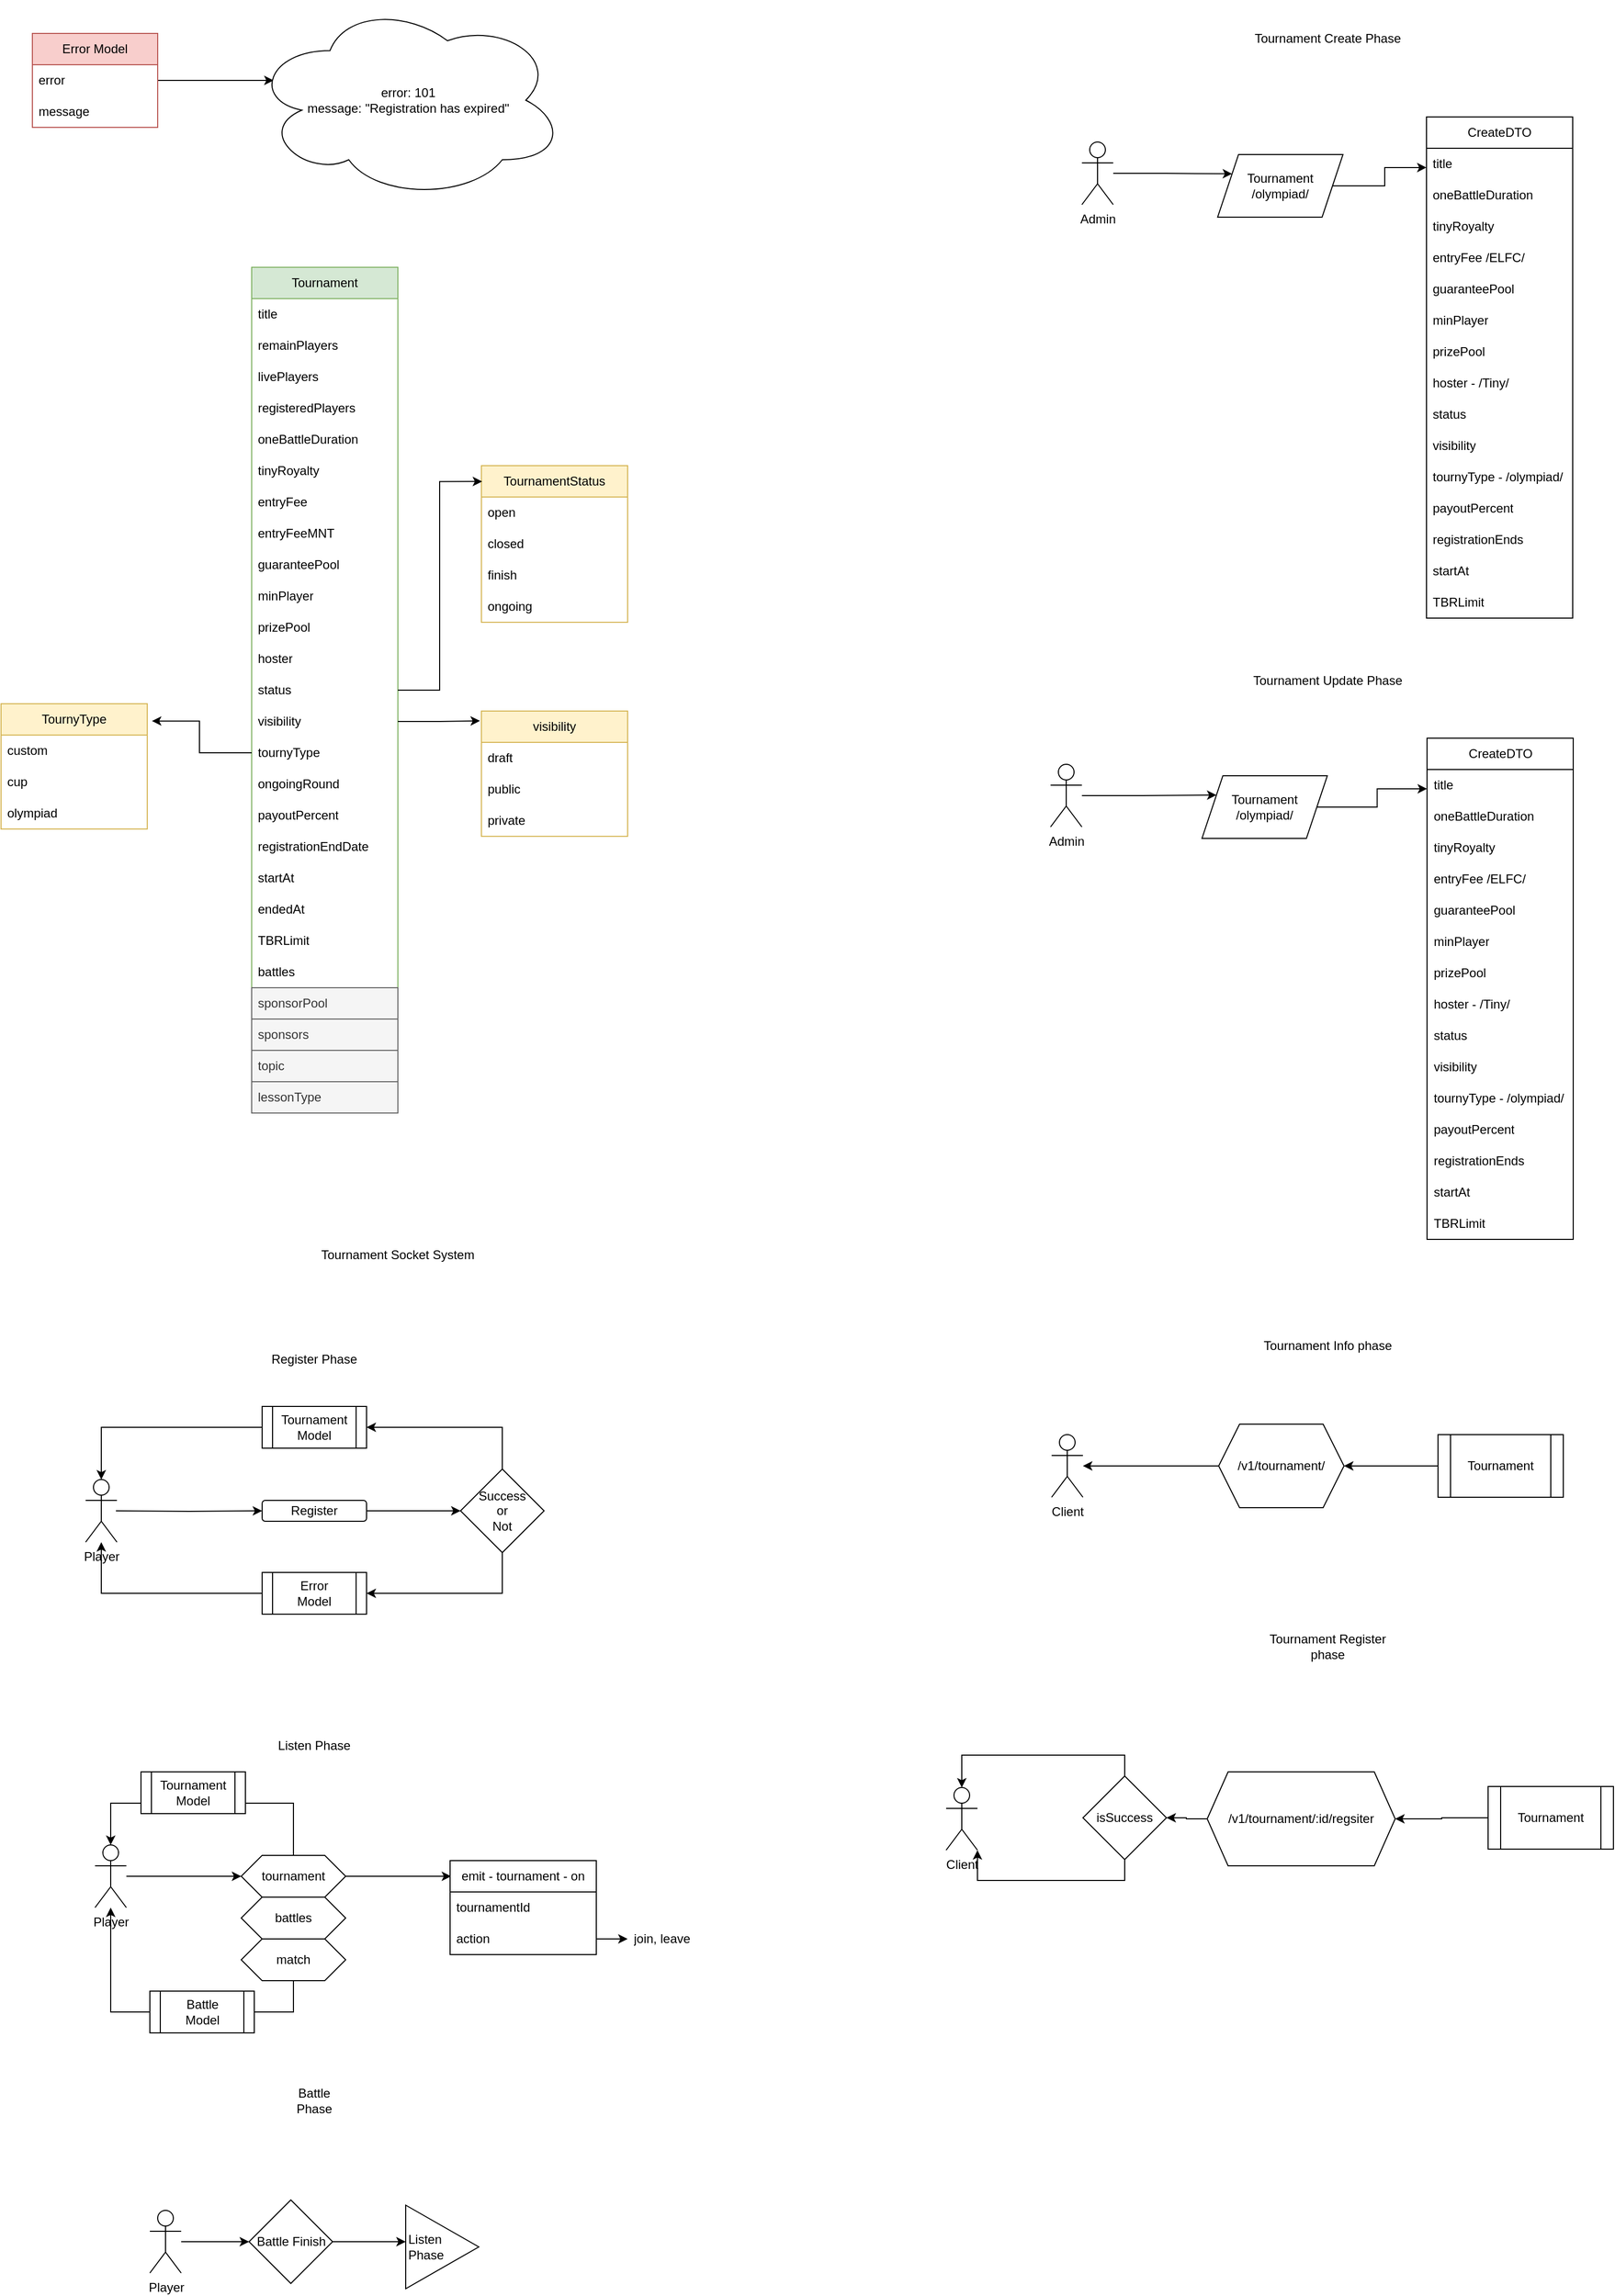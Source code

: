 <mxfile version="20.6.0" type="github">
  <diagram id="MOt5Opf6M17HImY18nWI" name="Page-1">
    <mxGraphModel dx="4063" dy="2286" grid="1" gridSize="10" guides="1" tooltips="1" connect="1" arrows="1" fold="1" page="1" pageScale="1" pageWidth="850" pageHeight="1100" math="0" shadow="0">
      <root>
        <mxCell id="0" />
        <mxCell id="1" parent="0" />
        <mxCell id="mvxmcj0KOnV4kZxyHQ18-40" style="edgeStyle=orthogonalEdgeStyle;rounded=0;orthogonalLoop=1;jettySize=auto;html=1;entryX=0.07;entryY=0.4;entryDx=0;entryDy=0;entryPerimeter=0;" parent="1" source="mvxmcj0KOnV4kZxyHQ18-33" target="mvxmcj0KOnV4kZxyHQ18-39" edge="1">
          <mxGeometry relative="1" as="geometry" />
        </mxCell>
        <mxCell id="mvxmcj0KOnV4kZxyHQ18-33" value="Error Model" style="swimlane;fontStyle=0;childLayout=stackLayout;horizontal=1;startSize=30;horizontalStack=0;resizeParent=1;resizeParentMax=0;resizeLast=0;collapsible=1;marginBottom=0;whiteSpace=wrap;html=1;fillColor=#f8cecc;strokeColor=#b85450;" parent="1" vertex="1">
          <mxGeometry x="80" y="71" width="120" height="90" as="geometry" />
        </mxCell>
        <mxCell id="mvxmcj0KOnV4kZxyHQ18-34" value="error" style="text;strokeColor=none;fillColor=none;align=left;verticalAlign=middle;spacingLeft=4;spacingRight=4;overflow=hidden;points=[[0,0.5],[1,0.5]];portConstraint=eastwest;rotatable=0;whiteSpace=wrap;html=1;" parent="mvxmcj0KOnV4kZxyHQ18-33" vertex="1">
          <mxGeometry y="30" width="120" height="30" as="geometry" />
        </mxCell>
        <mxCell id="mvxmcj0KOnV4kZxyHQ18-37" value="message" style="text;strokeColor=none;fillColor=none;align=left;verticalAlign=middle;spacingLeft=4;spacingRight=4;overflow=hidden;points=[[0,0.5],[1,0.5]];portConstraint=eastwest;rotatable=0;whiteSpace=wrap;html=1;" parent="mvxmcj0KOnV4kZxyHQ18-33" vertex="1">
          <mxGeometry y="60" width="120" height="30" as="geometry" />
        </mxCell>
        <mxCell id="mvxmcj0KOnV4kZxyHQ18-39" value="error: 101&lt;br&gt;message: &quot;Registration has expired&quot;" style="ellipse;shape=cloud;whiteSpace=wrap;html=1;" parent="1" vertex="1">
          <mxGeometry x="290" y="40" width="300" height="190" as="geometry" />
        </mxCell>
        <mxCell id="mvxmcj0KOnV4kZxyHQ18-41" value="Tournament" style="swimlane;fontStyle=0;childLayout=stackLayout;horizontal=1;startSize=30;horizontalStack=0;resizeParent=1;resizeParentMax=0;resizeLast=0;collapsible=1;marginBottom=0;whiteSpace=wrap;html=1;fillColor=#d5e8d4;strokeColor=#82b366;" parent="1" vertex="1">
          <mxGeometry x="290" y="295" width="140" height="810" as="geometry" />
        </mxCell>
        <mxCell id="mvxmcj0KOnV4kZxyHQ18-42" value="title" style="text;strokeColor=none;fillColor=none;align=left;verticalAlign=middle;spacingLeft=4;spacingRight=4;overflow=hidden;points=[[0,0.5],[1,0.5]];portConstraint=eastwest;rotatable=0;whiteSpace=wrap;html=1;" parent="mvxmcj0KOnV4kZxyHQ18-41" vertex="1">
          <mxGeometry y="30" width="140" height="30" as="geometry" />
        </mxCell>
        <mxCell id="mvxmcj0KOnV4kZxyHQ18-53" value="remainPlayers" style="text;strokeColor=none;fillColor=none;align=left;verticalAlign=middle;spacingLeft=4;spacingRight=4;overflow=hidden;points=[[0,0.5],[1,0.5]];portConstraint=eastwest;rotatable=0;whiteSpace=wrap;html=1;" parent="mvxmcj0KOnV4kZxyHQ18-41" vertex="1">
          <mxGeometry y="60" width="140" height="30" as="geometry" />
        </mxCell>
        <mxCell id="mvxmcj0KOnV4kZxyHQ18-43" value="livePlayers" style="text;strokeColor=none;fillColor=none;align=left;verticalAlign=middle;spacingLeft=4;spacingRight=4;overflow=hidden;points=[[0,0.5],[1,0.5]];portConstraint=eastwest;rotatable=0;whiteSpace=wrap;html=1;" parent="mvxmcj0KOnV4kZxyHQ18-41" vertex="1">
          <mxGeometry y="90" width="140" height="30" as="geometry" />
        </mxCell>
        <mxCell id="mvxmcj0KOnV4kZxyHQ18-44" value="registeredPlayers" style="text;strokeColor=none;fillColor=none;align=left;verticalAlign=middle;spacingLeft=4;spacingRight=4;overflow=hidden;points=[[0,0.5],[1,0.5]];portConstraint=eastwest;rotatable=0;whiteSpace=wrap;html=1;" parent="mvxmcj0KOnV4kZxyHQ18-41" vertex="1">
          <mxGeometry y="120" width="140" height="30" as="geometry" />
        </mxCell>
        <mxCell id="mvxmcj0KOnV4kZxyHQ18-45" value="oneBattleDuration" style="text;strokeColor=none;fillColor=none;align=left;verticalAlign=middle;spacingLeft=4;spacingRight=4;overflow=hidden;points=[[0,0.5],[1,0.5]];portConstraint=eastwest;rotatable=0;whiteSpace=wrap;html=1;" parent="mvxmcj0KOnV4kZxyHQ18-41" vertex="1">
          <mxGeometry y="150" width="140" height="30" as="geometry" />
        </mxCell>
        <mxCell id="mvxmcj0KOnV4kZxyHQ18-48" value="tinyRoyalty" style="text;strokeColor=none;fillColor=none;align=left;verticalAlign=middle;spacingLeft=4;spacingRight=4;overflow=hidden;points=[[0,0.5],[1,0.5]];portConstraint=eastwest;rotatable=0;whiteSpace=wrap;html=1;" parent="mvxmcj0KOnV4kZxyHQ18-41" vertex="1">
          <mxGeometry y="180" width="140" height="30" as="geometry" />
        </mxCell>
        <mxCell id="mvxmcj0KOnV4kZxyHQ18-46" value="entryFee" style="text;strokeColor=none;fillColor=none;align=left;verticalAlign=middle;spacingLeft=4;spacingRight=4;overflow=hidden;points=[[0,0.5],[1,0.5]];portConstraint=eastwest;rotatable=0;whiteSpace=wrap;html=1;" parent="mvxmcj0KOnV4kZxyHQ18-41" vertex="1">
          <mxGeometry y="210" width="140" height="30" as="geometry" />
        </mxCell>
        <mxCell id="mvxmcj0KOnV4kZxyHQ18-47" value="entryFeeMNT" style="text;strokeColor=none;fillColor=none;align=left;verticalAlign=middle;spacingLeft=4;spacingRight=4;overflow=hidden;points=[[0,0.5],[1,0.5]];portConstraint=eastwest;rotatable=0;whiteSpace=wrap;html=1;" parent="mvxmcj0KOnV4kZxyHQ18-41" vertex="1">
          <mxGeometry y="240" width="140" height="30" as="geometry" />
        </mxCell>
        <mxCell id="mvxmcj0KOnV4kZxyHQ18-49" value="guaranteePool" style="text;strokeColor=none;fillColor=none;align=left;verticalAlign=middle;spacingLeft=4;spacingRight=4;overflow=hidden;points=[[0,0.5],[1,0.5]];portConstraint=eastwest;rotatable=0;whiteSpace=wrap;html=1;" parent="mvxmcj0KOnV4kZxyHQ18-41" vertex="1">
          <mxGeometry y="270" width="140" height="30" as="geometry" />
        </mxCell>
        <mxCell id="mvxmcj0KOnV4kZxyHQ18-50" value="minPlayer" style="text;strokeColor=none;fillColor=none;align=left;verticalAlign=middle;spacingLeft=4;spacingRight=4;overflow=hidden;points=[[0,0.5],[1,0.5]];portConstraint=eastwest;rotatable=0;whiteSpace=wrap;html=1;" parent="mvxmcj0KOnV4kZxyHQ18-41" vertex="1">
          <mxGeometry y="300" width="140" height="30" as="geometry" />
        </mxCell>
        <mxCell id="mvxmcj0KOnV4kZxyHQ18-51" value="prizePool" style="text;strokeColor=none;fillColor=none;align=left;verticalAlign=middle;spacingLeft=4;spacingRight=4;overflow=hidden;points=[[0,0.5],[1,0.5]];portConstraint=eastwest;rotatable=0;whiteSpace=wrap;html=1;" parent="mvxmcj0KOnV4kZxyHQ18-41" vertex="1">
          <mxGeometry y="330" width="140" height="30" as="geometry" />
        </mxCell>
        <mxCell id="TvJD8ONW-fDzYqkW3eV--52" value="hoster" style="text;strokeColor=none;fillColor=none;align=left;verticalAlign=middle;spacingLeft=4;spacingRight=4;overflow=hidden;points=[[0,0.5],[1,0.5]];portConstraint=eastwest;rotatable=0;whiteSpace=wrap;html=1;" parent="mvxmcj0KOnV4kZxyHQ18-41" vertex="1">
          <mxGeometry y="360" width="140" height="30" as="geometry" />
        </mxCell>
        <mxCell id="mvxmcj0KOnV4kZxyHQ18-52" value="status" style="text;strokeColor=none;fillColor=none;align=left;verticalAlign=middle;spacingLeft=4;spacingRight=4;overflow=hidden;points=[[0,0.5],[1,0.5]];portConstraint=eastwest;rotatable=0;whiteSpace=wrap;html=1;" parent="mvxmcj0KOnV4kZxyHQ18-41" vertex="1">
          <mxGeometry y="390" width="140" height="30" as="geometry" />
        </mxCell>
        <mxCell id="TvJD8ONW-fDzYqkW3eV--2" value="visibility" style="text;strokeColor=none;fillColor=none;align=left;verticalAlign=middle;spacingLeft=4;spacingRight=4;overflow=hidden;points=[[0,0.5],[1,0.5]];portConstraint=eastwest;rotatable=0;whiteSpace=wrap;html=1;" parent="mvxmcj0KOnV4kZxyHQ18-41" vertex="1">
          <mxGeometry y="420" width="140" height="30" as="geometry" />
        </mxCell>
        <mxCell id="TvJD8ONW-fDzYqkW3eV--3" value="tournyType" style="text;strokeColor=none;fillColor=none;align=left;verticalAlign=middle;spacingLeft=4;spacingRight=4;overflow=hidden;points=[[0,0.5],[1,0.5]];portConstraint=eastwest;rotatable=0;whiteSpace=wrap;html=1;" parent="mvxmcj0KOnV4kZxyHQ18-41" vertex="1">
          <mxGeometry y="450" width="140" height="30" as="geometry" />
        </mxCell>
        <mxCell id="mvxmcj0KOnV4kZxyHQ18-63" value="ongoingRound" style="text;strokeColor=none;fillColor=none;align=left;verticalAlign=middle;spacingLeft=4;spacingRight=4;overflow=hidden;points=[[0,0.5],[1,0.5]];portConstraint=eastwest;rotatable=0;whiteSpace=wrap;html=1;" parent="mvxmcj0KOnV4kZxyHQ18-41" vertex="1">
          <mxGeometry y="480" width="140" height="30" as="geometry" />
        </mxCell>
        <mxCell id="mvxmcj0KOnV4kZxyHQ18-54" value="payoutPercent" style="text;strokeColor=none;fillColor=none;align=left;verticalAlign=middle;spacingLeft=4;spacingRight=4;overflow=hidden;points=[[0,0.5],[1,0.5]];portConstraint=eastwest;rotatable=0;whiteSpace=wrap;html=1;" parent="mvxmcj0KOnV4kZxyHQ18-41" vertex="1">
          <mxGeometry y="510" width="140" height="30" as="geometry" />
        </mxCell>
        <mxCell id="TvJD8ONW-fDzYqkW3eV--4" value="registrationEndDate" style="text;strokeColor=none;fillColor=none;align=left;verticalAlign=middle;spacingLeft=4;spacingRight=4;overflow=hidden;points=[[0,0.5],[1,0.5]];portConstraint=eastwest;rotatable=0;whiteSpace=wrap;html=1;" parent="mvxmcj0KOnV4kZxyHQ18-41" vertex="1">
          <mxGeometry y="540" width="140" height="30" as="geometry" />
        </mxCell>
        <mxCell id="mvxmcj0KOnV4kZxyHQ18-55" value="startAt" style="text;strokeColor=none;fillColor=none;align=left;verticalAlign=middle;spacingLeft=4;spacingRight=4;overflow=hidden;points=[[0,0.5],[1,0.5]];portConstraint=eastwest;rotatable=0;whiteSpace=wrap;html=1;" parent="mvxmcj0KOnV4kZxyHQ18-41" vertex="1">
          <mxGeometry y="570" width="140" height="30" as="geometry" />
        </mxCell>
        <mxCell id="mvxmcj0KOnV4kZxyHQ18-56" value="endedAt" style="text;strokeColor=none;fillColor=none;align=left;verticalAlign=middle;spacingLeft=4;spacingRight=4;overflow=hidden;points=[[0,0.5],[1,0.5]];portConstraint=eastwest;rotatable=0;whiteSpace=wrap;html=1;" parent="mvxmcj0KOnV4kZxyHQ18-41" vertex="1">
          <mxGeometry y="600" width="140" height="30" as="geometry" />
        </mxCell>
        <mxCell id="mvxmcj0KOnV4kZxyHQ18-57" value="TBRLimit" style="text;strokeColor=none;fillColor=none;align=left;verticalAlign=middle;spacingLeft=4;spacingRight=4;overflow=hidden;points=[[0,0.5],[1,0.5]];portConstraint=eastwest;rotatable=0;whiteSpace=wrap;html=1;" parent="mvxmcj0KOnV4kZxyHQ18-41" vertex="1">
          <mxGeometry y="630" width="140" height="30" as="geometry" />
        </mxCell>
        <mxCell id="TvJD8ONW-fDzYqkW3eV--1" value="battles" style="text;strokeColor=none;fillColor=none;align=left;verticalAlign=middle;spacingLeft=4;spacingRight=4;overflow=hidden;points=[[0,0.5],[1,0.5]];portConstraint=eastwest;rotatable=0;whiteSpace=wrap;html=1;" parent="mvxmcj0KOnV4kZxyHQ18-41" vertex="1">
          <mxGeometry y="660" width="140" height="30" as="geometry" />
        </mxCell>
        <mxCell id="mvxmcj0KOnV4kZxyHQ18-59" value="sponsorPool" style="text;strokeColor=#666666;fillColor=#f5f5f5;align=left;verticalAlign=middle;spacingLeft=4;spacingRight=4;overflow=hidden;points=[[0,0.5],[1,0.5]];portConstraint=eastwest;rotatable=0;whiteSpace=wrap;html=1;fontColor=#333333;" parent="mvxmcj0KOnV4kZxyHQ18-41" vertex="1">
          <mxGeometry y="690" width="140" height="30" as="geometry" />
        </mxCell>
        <mxCell id="mvxmcj0KOnV4kZxyHQ18-62" value="sponsors" style="text;strokeColor=#666666;fillColor=#f5f5f5;align=left;verticalAlign=middle;spacingLeft=4;spacingRight=4;overflow=hidden;points=[[0,0.5],[1,0.5]];portConstraint=eastwest;rotatable=0;whiteSpace=wrap;html=1;fontColor=#333333;" parent="mvxmcj0KOnV4kZxyHQ18-41" vertex="1">
          <mxGeometry y="720" width="140" height="30" as="geometry" />
        </mxCell>
        <mxCell id="mvxmcj0KOnV4kZxyHQ18-60" value="topic" style="text;strokeColor=#666666;fillColor=#f5f5f5;align=left;verticalAlign=middle;spacingLeft=4;spacingRight=4;overflow=hidden;points=[[0,0.5],[1,0.5]];portConstraint=eastwest;rotatable=0;whiteSpace=wrap;html=1;fontColor=#333333;" parent="mvxmcj0KOnV4kZxyHQ18-41" vertex="1">
          <mxGeometry y="750" width="140" height="30" as="geometry" />
        </mxCell>
        <mxCell id="mvxmcj0KOnV4kZxyHQ18-61" value="lessonType" style="text;strokeColor=#666666;fillColor=#f5f5f5;align=left;verticalAlign=middle;spacingLeft=4;spacingRight=4;overflow=hidden;points=[[0,0.5],[1,0.5]];portConstraint=eastwest;rotatable=0;whiteSpace=wrap;html=1;fontColor=#333333;" parent="mvxmcj0KOnV4kZxyHQ18-41" vertex="1">
          <mxGeometry y="780" width="140" height="30" as="geometry" />
        </mxCell>
        <mxCell id="TvJD8ONW-fDzYqkW3eV--34" value="TournamentStatus" style="swimlane;fontStyle=0;childLayout=stackLayout;horizontal=1;startSize=30;horizontalStack=0;resizeParent=1;resizeParentMax=0;resizeLast=0;collapsible=1;marginBottom=0;whiteSpace=wrap;html=1;fillColor=#fff2cc;strokeColor=#d6b656;" parent="1" vertex="1">
          <mxGeometry x="510" y="485" width="140" height="150" as="geometry" />
        </mxCell>
        <mxCell id="TvJD8ONW-fDzYqkW3eV--35" value="open" style="text;strokeColor=none;fillColor=none;align=left;verticalAlign=middle;spacingLeft=4;spacingRight=4;overflow=hidden;points=[[0,0.5],[1,0.5]];portConstraint=eastwest;rotatable=0;whiteSpace=wrap;html=1;" parent="TvJD8ONW-fDzYqkW3eV--34" vertex="1">
          <mxGeometry y="30" width="140" height="30" as="geometry" />
        </mxCell>
        <mxCell id="TvJD8ONW-fDzYqkW3eV--39" value="closed" style="text;strokeColor=none;fillColor=none;align=left;verticalAlign=middle;spacingLeft=4;spacingRight=4;overflow=hidden;points=[[0,0.5],[1,0.5]];portConstraint=eastwest;rotatable=0;whiteSpace=wrap;html=1;" parent="TvJD8ONW-fDzYqkW3eV--34" vertex="1">
          <mxGeometry y="60" width="140" height="30" as="geometry" />
        </mxCell>
        <mxCell id="TvJD8ONW-fDzYqkW3eV--40" value="finish" style="text;strokeColor=none;fillColor=none;align=left;verticalAlign=middle;spacingLeft=4;spacingRight=4;overflow=hidden;points=[[0,0.5],[1,0.5]];portConstraint=eastwest;rotatable=0;whiteSpace=wrap;html=1;" parent="TvJD8ONW-fDzYqkW3eV--34" vertex="1">
          <mxGeometry y="90" width="140" height="30" as="geometry" />
        </mxCell>
        <mxCell id="TvJD8ONW-fDzYqkW3eV--42" value="ongoing" style="text;strokeColor=none;fillColor=none;align=left;verticalAlign=middle;spacingLeft=4;spacingRight=4;overflow=hidden;points=[[0,0.5],[1,0.5]];portConstraint=eastwest;rotatable=0;whiteSpace=wrap;html=1;" parent="TvJD8ONW-fDzYqkW3eV--34" vertex="1">
          <mxGeometry y="120" width="140" height="30" as="geometry" />
        </mxCell>
        <mxCell id="TvJD8ONW-fDzYqkW3eV--38" style="edgeStyle=orthogonalEdgeStyle;rounded=0;orthogonalLoop=1;jettySize=auto;html=1;entryX=0.005;entryY=0.101;entryDx=0;entryDy=0;entryPerimeter=0;" parent="1" source="mvxmcj0KOnV4kZxyHQ18-52" target="TvJD8ONW-fDzYqkW3eV--34" edge="1">
          <mxGeometry relative="1" as="geometry" />
        </mxCell>
        <mxCell id="TvJD8ONW-fDzYqkW3eV--43" value="TournyType" style="swimlane;fontStyle=0;childLayout=stackLayout;horizontal=1;startSize=30;horizontalStack=0;resizeParent=1;resizeParentMax=0;resizeLast=0;collapsible=1;marginBottom=0;whiteSpace=wrap;html=1;fillColor=#fff2cc;strokeColor=#d6b656;" parent="1" vertex="1">
          <mxGeometry x="50" y="713" width="140" height="120" as="geometry" />
        </mxCell>
        <mxCell id="TvJD8ONW-fDzYqkW3eV--45" value="custom" style="text;strokeColor=none;fillColor=none;align=left;verticalAlign=middle;spacingLeft=4;spacingRight=4;overflow=hidden;points=[[0,0.5],[1,0.5]];portConstraint=eastwest;rotatable=0;whiteSpace=wrap;html=1;" parent="TvJD8ONW-fDzYqkW3eV--43" vertex="1">
          <mxGeometry y="30" width="140" height="30" as="geometry" />
        </mxCell>
        <mxCell id="TvJD8ONW-fDzYqkW3eV--50" value="cup" style="text;strokeColor=none;fillColor=none;align=left;verticalAlign=middle;spacingLeft=4;spacingRight=4;overflow=hidden;points=[[0,0.5],[1,0.5]];portConstraint=eastwest;rotatable=0;whiteSpace=wrap;html=1;" parent="TvJD8ONW-fDzYqkW3eV--43" vertex="1">
          <mxGeometry y="60" width="140" height="30" as="geometry" />
        </mxCell>
        <mxCell id="TvJD8ONW-fDzYqkW3eV--51" value="olympiad" style="text;strokeColor=none;fillColor=none;align=left;verticalAlign=middle;spacingLeft=4;spacingRight=4;overflow=hidden;points=[[0,0.5],[1,0.5]];portConstraint=eastwest;rotatable=0;whiteSpace=wrap;html=1;" parent="TvJD8ONW-fDzYqkW3eV--43" vertex="1">
          <mxGeometry y="90" width="140" height="30" as="geometry" />
        </mxCell>
        <mxCell id="TvJD8ONW-fDzYqkW3eV--47" style="edgeStyle=orthogonalEdgeStyle;rounded=0;orthogonalLoop=1;jettySize=auto;html=1;entryX=1.032;entryY=0.138;entryDx=0;entryDy=0;entryPerimeter=0;" parent="1" source="TvJD8ONW-fDzYqkW3eV--3" target="TvJD8ONW-fDzYqkW3eV--43" edge="1">
          <mxGeometry relative="1" as="geometry" />
        </mxCell>
        <mxCell id="j8IEHhpoQHE95_xiYc3w-3" style="edgeStyle=orthogonalEdgeStyle;rounded=0;orthogonalLoop=1;jettySize=auto;html=1;entryX=0;entryY=0.25;entryDx=0;entryDy=0;" edge="1" parent="1" source="j8IEHhpoQHE95_xiYc3w-1" target="j8IEHhpoQHE95_xiYc3w-2">
          <mxGeometry relative="1" as="geometry" />
        </mxCell>
        <mxCell id="j8IEHhpoQHE95_xiYc3w-1" value="Admin" style="shape=umlActor;verticalLabelPosition=bottom;verticalAlign=top;html=1;outlineConnect=0;" vertex="1" parent="1">
          <mxGeometry x="1085" y="175" width="30" height="60" as="geometry" />
        </mxCell>
        <mxCell id="j8IEHhpoQHE95_xiYc3w-8" style="edgeStyle=orthogonalEdgeStyle;rounded=0;orthogonalLoop=1;jettySize=auto;html=1;entryX=0;entryY=0.101;entryDx=0;entryDy=0;entryPerimeter=0;" edge="1" parent="1" source="j8IEHhpoQHE95_xiYc3w-2" target="j8IEHhpoQHE95_xiYc3w-4">
          <mxGeometry relative="1" as="geometry" />
        </mxCell>
        <mxCell id="j8IEHhpoQHE95_xiYc3w-2" value="Tournament&lt;br&gt;/olympiad/" style="shape=parallelogram;perimeter=parallelogramPerimeter;whiteSpace=wrap;html=1;fixedSize=1;" vertex="1" parent="1">
          <mxGeometry x="1215" y="187" width="120" height="60" as="geometry" />
        </mxCell>
        <mxCell id="j8IEHhpoQHE95_xiYc3w-4" value="CreateDTO" style="swimlane;fontStyle=0;childLayout=stackLayout;horizontal=1;startSize=30;horizontalStack=0;resizeParent=1;resizeParentMax=0;resizeLast=0;collapsible=1;marginBottom=0;whiteSpace=wrap;html=1;" vertex="1" parent="1">
          <mxGeometry x="1415" y="151" width="140" height="480" as="geometry" />
        </mxCell>
        <mxCell id="j8IEHhpoQHE95_xiYc3w-5" value="title" style="text;strokeColor=none;fillColor=none;align=left;verticalAlign=middle;spacingLeft=4;spacingRight=4;overflow=hidden;points=[[0,0.5],[1,0.5]];portConstraint=eastwest;rotatable=0;whiteSpace=wrap;html=1;" vertex="1" parent="j8IEHhpoQHE95_xiYc3w-4">
          <mxGeometry y="30" width="140" height="30" as="geometry" />
        </mxCell>
        <mxCell id="j8IEHhpoQHE95_xiYc3w-11" value="oneBattleDuration" style="text;strokeColor=none;fillColor=none;align=left;verticalAlign=middle;spacingLeft=4;spacingRight=4;overflow=hidden;points=[[0,0.5],[1,0.5]];portConstraint=eastwest;rotatable=0;whiteSpace=wrap;html=1;" vertex="1" parent="j8IEHhpoQHE95_xiYc3w-4">
          <mxGeometry y="60" width="140" height="30" as="geometry" />
        </mxCell>
        <mxCell id="j8IEHhpoQHE95_xiYc3w-12" value="tinyRoyalty" style="text;strokeColor=none;fillColor=none;align=left;verticalAlign=middle;spacingLeft=4;spacingRight=4;overflow=hidden;points=[[0,0.5],[1,0.5]];portConstraint=eastwest;rotatable=0;whiteSpace=wrap;html=1;" vertex="1" parent="j8IEHhpoQHE95_xiYc3w-4">
          <mxGeometry y="90" width="140" height="30" as="geometry" />
        </mxCell>
        <mxCell id="j8IEHhpoQHE95_xiYc3w-13" value="entryFee /ELFC/" style="text;strokeColor=none;fillColor=none;align=left;verticalAlign=middle;spacingLeft=4;spacingRight=4;overflow=hidden;points=[[0,0.5],[1,0.5]];portConstraint=eastwest;rotatable=0;whiteSpace=wrap;html=1;" vertex="1" parent="j8IEHhpoQHE95_xiYc3w-4">
          <mxGeometry y="120" width="140" height="30" as="geometry" />
        </mxCell>
        <mxCell id="j8IEHhpoQHE95_xiYc3w-14" value="guaranteePool" style="text;strokeColor=none;fillColor=none;align=left;verticalAlign=middle;spacingLeft=4;spacingRight=4;overflow=hidden;points=[[0,0.5],[1,0.5]];portConstraint=eastwest;rotatable=0;whiteSpace=wrap;html=1;" vertex="1" parent="j8IEHhpoQHE95_xiYc3w-4">
          <mxGeometry y="150" width="140" height="30" as="geometry" />
        </mxCell>
        <mxCell id="j8IEHhpoQHE95_xiYc3w-15" value="minPlayer" style="text;strokeColor=none;fillColor=none;align=left;verticalAlign=middle;spacingLeft=4;spacingRight=4;overflow=hidden;points=[[0,0.5],[1,0.5]];portConstraint=eastwest;rotatable=0;whiteSpace=wrap;html=1;" vertex="1" parent="j8IEHhpoQHE95_xiYc3w-4">
          <mxGeometry y="180" width="140" height="30" as="geometry" />
        </mxCell>
        <mxCell id="j8IEHhpoQHE95_xiYc3w-16" value="prizePool" style="text;strokeColor=none;fillColor=none;align=left;verticalAlign=middle;spacingLeft=4;spacingRight=4;overflow=hidden;points=[[0,0.5],[1,0.5]];portConstraint=eastwest;rotatable=0;whiteSpace=wrap;html=1;" vertex="1" parent="j8IEHhpoQHE95_xiYc3w-4">
          <mxGeometry y="210" width="140" height="30" as="geometry" />
        </mxCell>
        <mxCell id="j8IEHhpoQHE95_xiYc3w-17" value="hoster - /Tiny/" style="text;strokeColor=none;fillColor=none;align=left;verticalAlign=middle;spacingLeft=4;spacingRight=4;overflow=hidden;points=[[0,0.5],[1,0.5]];portConstraint=eastwest;rotatable=0;whiteSpace=wrap;html=1;" vertex="1" parent="j8IEHhpoQHE95_xiYc3w-4">
          <mxGeometry y="240" width="140" height="30" as="geometry" />
        </mxCell>
        <mxCell id="j8IEHhpoQHE95_xiYc3w-18" value="status" style="text;strokeColor=none;fillColor=none;align=left;verticalAlign=middle;spacingLeft=4;spacingRight=4;overflow=hidden;points=[[0,0.5],[1,0.5]];portConstraint=eastwest;rotatable=0;whiteSpace=wrap;html=1;" vertex="1" parent="j8IEHhpoQHE95_xiYc3w-4">
          <mxGeometry y="270" width="140" height="30" as="geometry" />
        </mxCell>
        <mxCell id="j8IEHhpoQHE95_xiYc3w-19" value="visibility" style="text;strokeColor=none;fillColor=none;align=left;verticalAlign=middle;spacingLeft=4;spacingRight=4;overflow=hidden;points=[[0,0.5],[1,0.5]];portConstraint=eastwest;rotatable=0;whiteSpace=wrap;html=1;" vertex="1" parent="j8IEHhpoQHE95_xiYc3w-4">
          <mxGeometry y="300" width="140" height="30" as="geometry" />
        </mxCell>
        <mxCell id="j8IEHhpoQHE95_xiYc3w-20" value="tournyType - /olympiad/" style="text;strokeColor=none;fillColor=none;align=left;verticalAlign=middle;spacingLeft=4;spacingRight=4;overflow=hidden;points=[[0,0.5],[1,0.5]];portConstraint=eastwest;rotatable=0;whiteSpace=wrap;html=1;" vertex="1" parent="j8IEHhpoQHE95_xiYc3w-4">
          <mxGeometry y="330" width="140" height="30" as="geometry" />
        </mxCell>
        <mxCell id="j8IEHhpoQHE95_xiYc3w-27" value="payoutPercent" style="text;strokeColor=none;fillColor=none;align=left;verticalAlign=middle;spacingLeft=4;spacingRight=4;overflow=hidden;points=[[0,0.5],[1,0.5]];portConstraint=eastwest;rotatable=0;whiteSpace=wrap;html=1;" vertex="1" parent="j8IEHhpoQHE95_xiYc3w-4">
          <mxGeometry y="360" width="140" height="30" as="geometry" />
        </mxCell>
        <mxCell id="j8IEHhpoQHE95_xiYc3w-29" value="registrationEnds" style="text;strokeColor=none;fillColor=none;align=left;verticalAlign=middle;spacingLeft=4;spacingRight=4;overflow=hidden;points=[[0,0.5],[1,0.5]];portConstraint=eastwest;rotatable=0;whiteSpace=wrap;html=1;" vertex="1" parent="j8IEHhpoQHE95_xiYc3w-4">
          <mxGeometry y="390" width="140" height="30" as="geometry" />
        </mxCell>
        <mxCell id="j8IEHhpoQHE95_xiYc3w-31" value="startAt" style="text;strokeColor=none;fillColor=none;align=left;verticalAlign=middle;spacingLeft=4;spacingRight=4;overflow=hidden;points=[[0,0.5],[1,0.5]];portConstraint=eastwest;rotatable=0;whiteSpace=wrap;html=1;" vertex="1" parent="j8IEHhpoQHE95_xiYc3w-4">
          <mxGeometry y="420" width="140" height="30" as="geometry" />
        </mxCell>
        <mxCell id="j8IEHhpoQHE95_xiYc3w-32" value="TBRLimit" style="text;strokeColor=none;fillColor=none;align=left;verticalAlign=middle;spacingLeft=4;spacingRight=4;overflow=hidden;points=[[0,0.5],[1,0.5]];portConstraint=eastwest;rotatable=0;whiteSpace=wrap;html=1;" vertex="1" parent="j8IEHhpoQHE95_xiYc3w-4">
          <mxGeometry y="450" width="140" height="30" as="geometry" />
        </mxCell>
        <mxCell id="j8IEHhpoQHE95_xiYc3w-21" value="visibility" style="swimlane;fontStyle=0;childLayout=stackLayout;horizontal=1;startSize=30;horizontalStack=0;resizeParent=1;resizeParentMax=0;resizeLast=0;collapsible=1;marginBottom=0;whiteSpace=wrap;html=1;fillColor=#fff2cc;strokeColor=#d6b656;" vertex="1" parent="1">
          <mxGeometry x="510" y="720" width="140" height="120" as="geometry" />
        </mxCell>
        <mxCell id="j8IEHhpoQHE95_xiYc3w-22" value="draft" style="text;strokeColor=none;fillColor=none;align=left;verticalAlign=middle;spacingLeft=4;spacingRight=4;overflow=hidden;points=[[0,0.5],[1,0.5]];portConstraint=eastwest;rotatable=0;whiteSpace=wrap;html=1;" vertex="1" parent="j8IEHhpoQHE95_xiYc3w-21">
          <mxGeometry y="30" width="140" height="30" as="geometry" />
        </mxCell>
        <mxCell id="j8IEHhpoQHE95_xiYc3w-23" value="public" style="text;strokeColor=none;fillColor=none;align=left;verticalAlign=middle;spacingLeft=4;spacingRight=4;overflow=hidden;points=[[0,0.5],[1,0.5]];portConstraint=eastwest;rotatable=0;whiteSpace=wrap;html=1;" vertex="1" parent="j8IEHhpoQHE95_xiYc3w-21">
          <mxGeometry y="60" width="140" height="30" as="geometry" />
        </mxCell>
        <mxCell id="j8IEHhpoQHE95_xiYc3w-24" value="private" style="text;strokeColor=none;fillColor=none;align=left;verticalAlign=middle;spacingLeft=4;spacingRight=4;overflow=hidden;points=[[0,0.5],[1,0.5]];portConstraint=eastwest;rotatable=0;whiteSpace=wrap;html=1;" vertex="1" parent="j8IEHhpoQHE95_xiYc3w-21">
          <mxGeometry y="90" width="140" height="30" as="geometry" />
        </mxCell>
        <mxCell id="j8IEHhpoQHE95_xiYc3w-26" style="edgeStyle=orthogonalEdgeStyle;rounded=0;orthogonalLoop=1;jettySize=auto;html=1;entryX=-0.01;entryY=0.078;entryDx=0;entryDy=0;entryPerimeter=0;" edge="1" parent="1" source="TvJD8ONW-fDzYqkW3eV--2" target="j8IEHhpoQHE95_xiYc3w-21">
          <mxGeometry relative="1" as="geometry" />
        </mxCell>
        <mxCell id="j8IEHhpoQHE95_xiYc3w-33" value="Tournament Create Phase" style="text;html=1;strokeColor=none;fillColor=none;align=center;verticalAlign=middle;whiteSpace=wrap;rounded=0;" vertex="1" parent="1">
          <mxGeometry x="1248" y="51" width="145" height="50" as="geometry" />
        </mxCell>
        <mxCell id="j8IEHhpoQHE95_xiYc3w-34" value="Tournament Update Phase" style="text;html=1;strokeColor=none;fillColor=none;align=center;verticalAlign=middle;whiteSpace=wrap;rounded=0;" vertex="1" parent="1">
          <mxGeometry x="1248" y="666" width="145" height="50" as="geometry" />
        </mxCell>
        <mxCell id="j8IEHhpoQHE95_xiYc3w-35" style="edgeStyle=orthogonalEdgeStyle;rounded=0;orthogonalLoop=1;jettySize=auto;html=1;entryX=0;entryY=0.25;entryDx=0;entryDy=0;" edge="1" parent="1" source="j8IEHhpoQHE95_xiYc3w-36" target="j8IEHhpoQHE95_xiYc3w-38">
          <mxGeometry relative="1" as="geometry" />
        </mxCell>
        <mxCell id="j8IEHhpoQHE95_xiYc3w-36" value="Admin" style="shape=umlActor;verticalLabelPosition=bottom;verticalAlign=top;html=1;outlineConnect=0;direction=east;" vertex="1" parent="1">
          <mxGeometry x="1055" y="771" width="30" height="60" as="geometry" />
        </mxCell>
        <mxCell id="j8IEHhpoQHE95_xiYc3w-37" style="edgeStyle=orthogonalEdgeStyle;rounded=0;orthogonalLoop=1;jettySize=auto;html=1;entryX=0;entryY=0.101;entryDx=0;entryDy=0;entryPerimeter=0;" edge="1" parent="1" source="j8IEHhpoQHE95_xiYc3w-38" target="j8IEHhpoQHE95_xiYc3w-39">
          <mxGeometry relative="1" as="geometry" />
        </mxCell>
        <mxCell id="j8IEHhpoQHE95_xiYc3w-38" value="Tournament&lt;br&gt;/olympiad/" style="shape=parallelogram;perimeter=parallelogramPerimeter;whiteSpace=wrap;html=1;fixedSize=1;" vertex="1" parent="1">
          <mxGeometry x="1200" y="782" width="120" height="60" as="geometry" />
        </mxCell>
        <mxCell id="j8IEHhpoQHE95_xiYc3w-39" value="CreateDTO" style="swimlane;fontStyle=0;childLayout=stackLayout;horizontal=1;startSize=30;horizontalStack=0;resizeParent=1;resizeParentMax=0;resizeLast=0;collapsible=1;marginBottom=0;whiteSpace=wrap;html=1;" vertex="1" parent="1">
          <mxGeometry x="1415.5" y="746" width="140" height="480" as="geometry" />
        </mxCell>
        <mxCell id="j8IEHhpoQHE95_xiYc3w-40" value="title" style="text;strokeColor=none;fillColor=none;align=left;verticalAlign=middle;spacingLeft=4;spacingRight=4;overflow=hidden;points=[[0,0.5],[1,0.5]];portConstraint=eastwest;rotatable=0;whiteSpace=wrap;html=1;" vertex="1" parent="j8IEHhpoQHE95_xiYc3w-39">
          <mxGeometry y="30" width="140" height="30" as="geometry" />
        </mxCell>
        <mxCell id="j8IEHhpoQHE95_xiYc3w-41" value="oneBattleDuration" style="text;strokeColor=none;fillColor=none;align=left;verticalAlign=middle;spacingLeft=4;spacingRight=4;overflow=hidden;points=[[0,0.5],[1,0.5]];portConstraint=eastwest;rotatable=0;whiteSpace=wrap;html=1;" vertex="1" parent="j8IEHhpoQHE95_xiYc3w-39">
          <mxGeometry y="60" width="140" height="30" as="geometry" />
        </mxCell>
        <mxCell id="j8IEHhpoQHE95_xiYc3w-42" value="tinyRoyalty" style="text;strokeColor=none;fillColor=none;align=left;verticalAlign=middle;spacingLeft=4;spacingRight=4;overflow=hidden;points=[[0,0.5],[1,0.5]];portConstraint=eastwest;rotatable=0;whiteSpace=wrap;html=1;" vertex="1" parent="j8IEHhpoQHE95_xiYc3w-39">
          <mxGeometry y="90" width="140" height="30" as="geometry" />
        </mxCell>
        <mxCell id="j8IEHhpoQHE95_xiYc3w-43" value="entryFee /ELFC/" style="text;strokeColor=none;fillColor=none;align=left;verticalAlign=middle;spacingLeft=4;spacingRight=4;overflow=hidden;points=[[0,0.5],[1,0.5]];portConstraint=eastwest;rotatable=0;whiteSpace=wrap;html=1;" vertex="1" parent="j8IEHhpoQHE95_xiYc3w-39">
          <mxGeometry y="120" width="140" height="30" as="geometry" />
        </mxCell>
        <mxCell id="j8IEHhpoQHE95_xiYc3w-44" value="guaranteePool" style="text;strokeColor=none;fillColor=none;align=left;verticalAlign=middle;spacingLeft=4;spacingRight=4;overflow=hidden;points=[[0,0.5],[1,0.5]];portConstraint=eastwest;rotatable=0;whiteSpace=wrap;html=1;" vertex="1" parent="j8IEHhpoQHE95_xiYc3w-39">
          <mxGeometry y="150" width="140" height="30" as="geometry" />
        </mxCell>
        <mxCell id="j8IEHhpoQHE95_xiYc3w-45" value="minPlayer" style="text;strokeColor=none;fillColor=none;align=left;verticalAlign=middle;spacingLeft=4;spacingRight=4;overflow=hidden;points=[[0,0.5],[1,0.5]];portConstraint=eastwest;rotatable=0;whiteSpace=wrap;html=1;" vertex="1" parent="j8IEHhpoQHE95_xiYc3w-39">
          <mxGeometry y="180" width="140" height="30" as="geometry" />
        </mxCell>
        <mxCell id="j8IEHhpoQHE95_xiYc3w-46" value="prizePool" style="text;strokeColor=none;fillColor=none;align=left;verticalAlign=middle;spacingLeft=4;spacingRight=4;overflow=hidden;points=[[0,0.5],[1,0.5]];portConstraint=eastwest;rotatable=0;whiteSpace=wrap;html=1;" vertex="1" parent="j8IEHhpoQHE95_xiYc3w-39">
          <mxGeometry y="210" width="140" height="30" as="geometry" />
        </mxCell>
        <mxCell id="j8IEHhpoQHE95_xiYc3w-47" value="hoster - /Tiny/" style="text;strokeColor=none;fillColor=none;align=left;verticalAlign=middle;spacingLeft=4;spacingRight=4;overflow=hidden;points=[[0,0.5],[1,0.5]];portConstraint=eastwest;rotatable=0;whiteSpace=wrap;html=1;" vertex="1" parent="j8IEHhpoQHE95_xiYc3w-39">
          <mxGeometry y="240" width="140" height="30" as="geometry" />
        </mxCell>
        <mxCell id="j8IEHhpoQHE95_xiYc3w-48" value="status" style="text;strokeColor=none;fillColor=none;align=left;verticalAlign=middle;spacingLeft=4;spacingRight=4;overflow=hidden;points=[[0,0.5],[1,0.5]];portConstraint=eastwest;rotatable=0;whiteSpace=wrap;html=1;" vertex="1" parent="j8IEHhpoQHE95_xiYc3w-39">
          <mxGeometry y="270" width="140" height="30" as="geometry" />
        </mxCell>
        <mxCell id="j8IEHhpoQHE95_xiYc3w-49" value="visibility" style="text;strokeColor=none;fillColor=none;align=left;verticalAlign=middle;spacingLeft=4;spacingRight=4;overflow=hidden;points=[[0,0.5],[1,0.5]];portConstraint=eastwest;rotatable=0;whiteSpace=wrap;html=1;" vertex="1" parent="j8IEHhpoQHE95_xiYc3w-39">
          <mxGeometry y="300" width="140" height="30" as="geometry" />
        </mxCell>
        <mxCell id="j8IEHhpoQHE95_xiYc3w-50" value="tournyType - /olympiad/" style="text;strokeColor=none;fillColor=none;align=left;verticalAlign=middle;spacingLeft=4;spacingRight=4;overflow=hidden;points=[[0,0.5],[1,0.5]];portConstraint=eastwest;rotatable=0;whiteSpace=wrap;html=1;" vertex="1" parent="j8IEHhpoQHE95_xiYc3w-39">
          <mxGeometry y="330" width="140" height="30" as="geometry" />
        </mxCell>
        <mxCell id="j8IEHhpoQHE95_xiYc3w-51" value="payoutPercent" style="text;strokeColor=none;fillColor=none;align=left;verticalAlign=middle;spacingLeft=4;spacingRight=4;overflow=hidden;points=[[0,0.5],[1,0.5]];portConstraint=eastwest;rotatable=0;whiteSpace=wrap;html=1;" vertex="1" parent="j8IEHhpoQHE95_xiYc3w-39">
          <mxGeometry y="360" width="140" height="30" as="geometry" />
        </mxCell>
        <mxCell id="j8IEHhpoQHE95_xiYc3w-52" value="registrationEnds" style="text;strokeColor=none;fillColor=none;align=left;verticalAlign=middle;spacingLeft=4;spacingRight=4;overflow=hidden;points=[[0,0.5],[1,0.5]];portConstraint=eastwest;rotatable=0;whiteSpace=wrap;html=1;" vertex="1" parent="j8IEHhpoQHE95_xiYc3w-39">
          <mxGeometry y="390" width="140" height="30" as="geometry" />
        </mxCell>
        <mxCell id="j8IEHhpoQHE95_xiYc3w-53" value="startAt" style="text;strokeColor=none;fillColor=none;align=left;verticalAlign=middle;spacingLeft=4;spacingRight=4;overflow=hidden;points=[[0,0.5],[1,0.5]];portConstraint=eastwest;rotatable=0;whiteSpace=wrap;html=1;" vertex="1" parent="j8IEHhpoQHE95_xiYc3w-39">
          <mxGeometry y="420" width="140" height="30" as="geometry" />
        </mxCell>
        <mxCell id="j8IEHhpoQHE95_xiYc3w-54" value="TBRLimit" style="text;strokeColor=none;fillColor=none;align=left;verticalAlign=middle;spacingLeft=4;spacingRight=4;overflow=hidden;points=[[0,0.5],[1,0.5]];portConstraint=eastwest;rotatable=0;whiteSpace=wrap;html=1;" vertex="1" parent="j8IEHhpoQHE95_xiYc3w-39">
          <mxGeometry y="450" width="140" height="30" as="geometry" />
        </mxCell>
        <mxCell id="j8IEHhpoQHE95_xiYc3w-56" value="Tournament Info phase" style="text;html=1;strokeColor=none;fillColor=none;align=center;verticalAlign=middle;whiteSpace=wrap;rounded=0;" vertex="1" parent="1">
          <mxGeometry x="1248" y="1303" width="145" height="50" as="geometry" />
        </mxCell>
        <mxCell id="j8IEHhpoQHE95_xiYc3w-57" value="Client" style="shape=umlActor;verticalLabelPosition=bottom;verticalAlign=top;html=1;outlineConnect=0;direction=east;" vertex="1" parent="1">
          <mxGeometry x="1056" y="1413" width="30" height="60" as="geometry" />
        </mxCell>
        <mxCell id="j8IEHhpoQHE95_xiYc3w-69" style="edgeStyle=orthogonalEdgeStyle;rounded=0;orthogonalLoop=1;jettySize=auto;html=1;entryX=1;entryY=0.5;entryDx=0;entryDy=0;" edge="1" parent="1" source="j8IEHhpoQHE95_xiYc3w-59" target="j8IEHhpoQHE95_xiYc3w-65">
          <mxGeometry relative="1" as="geometry" />
        </mxCell>
        <mxCell id="j8IEHhpoQHE95_xiYc3w-59" value="Tournament" style="shape=process;whiteSpace=wrap;html=1;backgroundOutline=1;" vertex="1" parent="1">
          <mxGeometry x="1426" y="1413" width="120" height="60" as="geometry" />
        </mxCell>
        <mxCell id="j8IEHhpoQHE95_xiYc3w-70" style="edgeStyle=orthogonalEdgeStyle;rounded=0;orthogonalLoop=1;jettySize=auto;html=1;" edge="1" parent="1" source="j8IEHhpoQHE95_xiYc3w-65" target="j8IEHhpoQHE95_xiYc3w-57">
          <mxGeometry relative="1" as="geometry" />
        </mxCell>
        <mxCell id="j8IEHhpoQHE95_xiYc3w-65" value="/v1/tournament/" style="shape=hexagon;perimeter=hexagonPerimeter2;whiteSpace=wrap;html=1;fixedSize=1;" vertex="1" parent="1">
          <mxGeometry x="1216" y="1403" width="120" height="80" as="geometry" />
        </mxCell>
        <mxCell id="j8IEHhpoQHE95_xiYc3w-71" value="Tournament Register phase" style="text;html=1;strokeColor=none;fillColor=none;align=center;verticalAlign=middle;whiteSpace=wrap;rounded=0;" vertex="1" parent="1">
          <mxGeometry x="1248" y="1591" width="145" height="50" as="geometry" />
        </mxCell>
        <mxCell id="j8IEHhpoQHE95_xiYc3w-72" value="Client" style="shape=umlActor;verticalLabelPosition=bottom;verticalAlign=top;html=1;outlineConnect=0;direction=east;" vertex="1" parent="1">
          <mxGeometry x="955" y="1751" width="30" height="60" as="geometry" />
        </mxCell>
        <mxCell id="j8IEHhpoQHE95_xiYc3w-73" style="edgeStyle=orthogonalEdgeStyle;rounded=0;orthogonalLoop=1;jettySize=auto;html=1;entryX=1;entryY=0.5;entryDx=0;entryDy=0;" edge="1" parent="1" source="j8IEHhpoQHE95_xiYc3w-74" target="j8IEHhpoQHE95_xiYc3w-76">
          <mxGeometry relative="1" as="geometry" />
        </mxCell>
        <mxCell id="j8IEHhpoQHE95_xiYc3w-74" value="Tournament" style="shape=process;whiteSpace=wrap;html=1;backgroundOutline=1;" vertex="1" parent="1">
          <mxGeometry x="1474" y="1750" width="120" height="60" as="geometry" />
        </mxCell>
        <mxCell id="j8IEHhpoQHE95_xiYc3w-78" style="edgeStyle=orthogonalEdgeStyle;rounded=0;orthogonalLoop=1;jettySize=auto;html=1;entryX=1;entryY=0.5;entryDx=0;entryDy=0;" edge="1" parent="1" source="j8IEHhpoQHE95_xiYc3w-76" target="j8IEHhpoQHE95_xiYc3w-77">
          <mxGeometry relative="1" as="geometry" />
        </mxCell>
        <mxCell id="j8IEHhpoQHE95_xiYc3w-76" value="/v1/tournament/:id/regsiter" style="shape=hexagon;perimeter=hexagonPerimeter2;whiteSpace=wrap;html=1;fixedSize=1;" vertex="1" parent="1">
          <mxGeometry x="1205" y="1736" width="180" height="90" as="geometry" />
        </mxCell>
        <mxCell id="j8IEHhpoQHE95_xiYc3w-79" style="edgeStyle=orthogonalEdgeStyle;rounded=0;orthogonalLoop=1;jettySize=auto;html=1;entryX=0.5;entryY=0;entryDx=0;entryDy=0;entryPerimeter=0;exitX=0.5;exitY=0;exitDx=0;exitDy=0;" edge="1" parent="1" source="j8IEHhpoQHE95_xiYc3w-77" target="j8IEHhpoQHE95_xiYc3w-72">
          <mxGeometry relative="1" as="geometry" />
        </mxCell>
        <mxCell id="j8IEHhpoQHE95_xiYc3w-80" style="edgeStyle=orthogonalEdgeStyle;rounded=0;orthogonalLoop=1;jettySize=auto;html=1;entryX=1;entryY=1;entryDx=0;entryDy=0;entryPerimeter=0;exitX=0.5;exitY=1;exitDx=0;exitDy=0;" edge="1" parent="1" source="j8IEHhpoQHE95_xiYc3w-77" target="j8IEHhpoQHE95_xiYc3w-72">
          <mxGeometry relative="1" as="geometry" />
        </mxCell>
        <mxCell id="j8IEHhpoQHE95_xiYc3w-77" value="isSuccess" style="rhombus;whiteSpace=wrap;html=1;" vertex="1" parent="1">
          <mxGeometry x="1086" y="1740" width="80" height="80" as="geometry" />
        </mxCell>
        <mxCell id="j8IEHhpoQHE95_xiYc3w-85" value="Tournament Socket System" style="text;html=1;strokeColor=none;fillColor=none;align=center;verticalAlign=middle;whiteSpace=wrap;rounded=0;" vertex="1" parent="1">
          <mxGeometry x="355" y="1226" width="150" height="30" as="geometry" />
        </mxCell>
        <mxCell id="j8IEHhpoQHE95_xiYc3w-86" style="edgeStyle=orthogonalEdgeStyle;rounded=0;orthogonalLoop=1;jettySize=auto;html=1;entryX=0;entryY=0.5;entryDx=0;entryDy=0;" edge="1" parent="1" target="j8IEHhpoQHE95_xiYc3w-89">
          <mxGeometry relative="1" as="geometry">
            <mxPoint x="160" y="1486" as="sourcePoint" />
          </mxGeometry>
        </mxCell>
        <mxCell id="j8IEHhpoQHE95_xiYc3w-87" value="Player" style="shape=umlActor;verticalLabelPosition=bottom;verticalAlign=top;html=1;outlineConnect=0;" vertex="1" parent="1">
          <mxGeometry x="131" y="1456" width="30" height="60" as="geometry" />
        </mxCell>
        <mxCell id="j8IEHhpoQHE95_xiYc3w-88" style="edgeStyle=orthogonalEdgeStyle;rounded=0;orthogonalLoop=1;jettySize=auto;html=1;entryX=0;entryY=0.5;entryDx=0;entryDy=0;" edge="1" parent="1" source="j8IEHhpoQHE95_xiYc3w-89" target="j8IEHhpoQHE95_xiYc3w-92">
          <mxGeometry relative="1" as="geometry" />
        </mxCell>
        <mxCell id="j8IEHhpoQHE95_xiYc3w-89" value="Register" style="rounded=1;whiteSpace=wrap;html=1;" vertex="1" parent="1">
          <mxGeometry x="300" y="1476" width="100" height="20" as="geometry" />
        </mxCell>
        <mxCell id="j8IEHhpoQHE95_xiYc3w-90" style="edgeStyle=orthogonalEdgeStyle;rounded=0;orthogonalLoop=1;jettySize=auto;html=1;entryX=1;entryY=0.5;entryDx=0;entryDy=0;exitX=0.5;exitY=0;exitDx=0;exitDy=0;" edge="1" parent="1" source="j8IEHhpoQHE95_xiYc3w-92" target="j8IEHhpoQHE95_xiYc3w-94">
          <mxGeometry relative="1" as="geometry" />
        </mxCell>
        <mxCell id="j8IEHhpoQHE95_xiYc3w-91" style="edgeStyle=orthogonalEdgeStyle;rounded=0;orthogonalLoop=1;jettySize=auto;html=1;entryX=1;entryY=0.5;entryDx=0;entryDy=0;exitX=0.5;exitY=1;exitDx=0;exitDy=0;" edge="1" parent="1" source="j8IEHhpoQHE95_xiYc3w-92" target="j8IEHhpoQHE95_xiYc3w-96">
          <mxGeometry relative="1" as="geometry" />
        </mxCell>
        <mxCell id="j8IEHhpoQHE95_xiYc3w-92" value="Success&lt;br&gt;or&lt;br&gt;Not" style="rhombus;whiteSpace=wrap;html=1;" vertex="1" parent="1">
          <mxGeometry x="490" y="1446" width="80" height="80" as="geometry" />
        </mxCell>
        <mxCell id="j8IEHhpoQHE95_xiYc3w-93" style="edgeStyle=orthogonalEdgeStyle;rounded=0;orthogonalLoop=1;jettySize=auto;html=1;entryX=0.5;entryY=0;entryDx=0;entryDy=0;entryPerimeter=0;" edge="1" parent="1" source="j8IEHhpoQHE95_xiYc3w-94" target="j8IEHhpoQHE95_xiYc3w-87">
          <mxGeometry relative="1" as="geometry">
            <mxPoint x="145" y="1456" as="targetPoint" />
          </mxGeometry>
        </mxCell>
        <mxCell id="j8IEHhpoQHE95_xiYc3w-94" value="Tournament&lt;br&gt;Model" style="shape=process;whiteSpace=wrap;html=1;backgroundOutline=1;" vertex="1" parent="1">
          <mxGeometry x="300" y="1386" width="100" height="40" as="geometry" />
        </mxCell>
        <mxCell id="j8IEHhpoQHE95_xiYc3w-95" style="edgeStyle=orthogonalEdgeStyle;rounded=0;orthogonalLoop=1;jettySize=auto;html=1;" edge="1" parent="1" source="j8IEHhpoQHE95_xiYc3w-96" target="j8IEHhpoQHE95_xiYc3w-87">
          <mxGeometry relative="1" as="geometry">
            <mxPoint x="145" y="1516" as="targetPoint" />
          </mxGeometry>
        </mxCell>
        <mxCell id="j8IEHhpoQHE95_xiYc3w-96" value="Error&lt;br&gt;Model" style="shape=process;whiteSpace=wrap;html=1;backgroundOutline=1;" vertex="1" parent="1">
          <mxGeometry x="300" y="1545" width="100" height="40" as="geometry" />
        </mxCell>
        <mxCell id="j8IEHhpoQHE95_xiYc3w-97" value="Register Phase" style="text;html=1;strokeColor=none;fillColor=none;align=center;verticalAlign=middle;whiteSpace=wrap;rounded=0;" vertex="1" parent="1">
          <mxGeometry x="300" y="1316" width="100" height="50" as="geometry" />
        </mxCell>
        <mxCell id="j8IEHhpoQHE95_xiYc3w-98" value="Listen Phase" style="text;html=1;strokeColor=none;fillColor=none;align=center;verticalAlign=middle;whiteSpace=wrap;rounded=0;" vertex="1" parent="1">
          <mxGeometry x="300" y="1686" width="100" height="50" as="geometry" />
        </mxCell>
        <mxCell id="j8IEHhpoQHE95_xiYc3w-99" style="edgeStyle=orthogonalEdgeStyle;rounded=0;orthogonalLoop=1;jettySize=auto;html=1;entryX=0;entryY=0.5;entryDx=0;entryDy=0;" edge="1" parent="1" source="j8IEHhpoQHE95_xiYc3w-100" target="j8IEHhpoQHE95_xiYc3w-103">
          <mxGeometry relative="1" as="geometry" />
        </mxCell>
        <mxCell id="j8IEHhpoQHE95_xiYc3w-100" value="Player" style="shape=umlActor;verticalLabelPosition=bottom;verticalAlign=top;html=1;outlineConnect=0;" vertex="1" parent="1">
          <mxGeometry x="140" y="1806" width="30" height="60" as="geometry" />
        </mxCell>
        <mxCell id="j8IEHhpoQHE95_xiYc3w-101" style="edgeStyle=orthogonalEdgeStyle;rounded=0;orthogonalLoop=1;jettySize=auto;html=1;entryX=0.007;entryY=0.167;entryDx=0;entryDy=0;entryPerimeter=0;" edge="1" parent="1" source="j8IEHhpoQHE95_xiYc3w-103" target="j8IEHhpoQHE95_xiYc3w-104">
          <mxGeometry relative="1" as="geometry">
            <mxPoint x="460" y="1836" as="targetPoint" />
          </mxGeometry>
        </mxCell>
        <mxCell id="j8IEHhpoQHE95_xiYc3w-102" style="edgeStyle=orthogonalEdgeStyle;rounded=0;orthogonalLoop=1;jettySize=auto;html=1;entryX=0.5;entryY=0;entryDx=0;entryDy=0;entryPerimeter=0;exitX=0.5;exitY=0;exitDx=0;exitDy=0;" edge="1" parent="1" source="j8IEHhpoQHE95_xiYc3w-103" target="j8IEHhpoQHE95_xiYc3w-100">
          <mxGeometry relative="1" as="geometry">
            <Array as="points">
              <mxPoint x="330" y="1766" />
              <mxPoint x="155" y="1766" />
            </Array>
          </mxGeometry>
        </mxCell>
        <mxCell id="j8IEHhpoQHE95_xiYc3w-103" value="tournament" style="shape=hexagon;perimeter=hexagonPerimeter2;whiteSpace=wrap;html=1;fixedSize=1;" vertex="1" parent="1">
          <mxGeometry x="280" y="1816" width="100" height="40" as="geometry" />
        </mxCell>
        <mxCell id="j8IEHhpoQHE95_xiYc3w-104" value="emit - tournament - on" style="swimlane;fontStyle=0;childLayout=stackLayout;horizontal=1;startSize=30;horizontalStack=0;resizeParent=1;resizeParentMax=0;resizeLast=0;collapsible=1;marginBottom=0;whiteSpace=wrap;html=1;" vertex="1" parent="1">
          <mxGeometry x="480" y="1821" width="140" height="90" as="geometry" />
        </mxCell>
        <mxCell id="j8IEHhpoQHE95_xiYc3w-105" value="tournamentId" style="text;strokeColor=none;fillColor=none;align=left;verticalAlign=middle;spacingLeft=4;spacingRight=4;overflow=hidden;points=[[0,0.5],[1,0.5]];portConstraint=eastwest;rotatable=0;whiteSpace=wrap;html=1;" vertex="1" parent="j8IEHhpoQHE95_xiYc3w-104">
          <mxGeometry y="30" width="140" height="30" as="geometry" />
        </mxCell>
        <mxCell id="j8IEHhpoQHE95_xiYc3w-106" value="action" style="text;strokeColor=none;fillColor=none;align=left;verticalAlign=middle;spacingLeft=4;spacingRight=4;overflow=hidden;points=[[0,0.5],[1,0.5]];portConstraint=eastwest;rotatable=0;whiteSpace=wrap;html=1;" vertex="1" parent="j8IEHhpoQHE95_xiYc3w-104">
          <mxGeometry y="60" width="140" height="30" as="geometry" />
        </mxCell>
        <mxCell id="j8IEHhpoQHE95_xiYc3w-107" value="join, leave" style="text;strokeColor=none;fillColor=none;align=left;verticalAlign=middle;spacingLeft=4;spacingRight=4;overflow=hidden;points=[[0,0.5],[1,0.5]];portConstraint=eastwest;rotatable=0;whiteSpace=wrap;html=1;" vertex="1" parent="1">
          <mxGeometry x="650" y="1881" width="70" height="30" as="geometry" />
        </mxCell>
        <mxCell id="j8IEHhpoQHE95_xiYc3w-108" style="edgeStyle=orthogonalEdgeStyle;rounded=0;orthogonalLoop=1;jettySize=auto;html=1;" edge="1" parent="1" source="j8IEHhpoQHE95_xiYc3w-106" target="j8IEHhpoQHE95_xiYc3w-107">
          <mxGeometry relative="1" as="geometry" />
        </mxCell>
        <mxCell id="j8IEHhpoQHE95_xiYc3w-109" value="Tournament&lt;br&gt;Model" style="shape=process;whiteSpace=wrap;html=1;backgroundOutline=1;" vertex="1" parent="1">
          <mxGeometry x="184" y="1736" width="100" height="40" as="geometry" />
        </mxCell>
        <mxCell id="j8IEHhpoQHE95_xiYc3w-110" style="edgeStyle=orthogonalEdgeStyle;rounded=0;orthogonalLoop=1;jettySize=auto;html=1;exitX=0.5;exitY=1;exitDx=0;exitDy=0;" edge="1" parent="1" source="j8IEHhpoQHE95_xiYc3w-111" target="j8IEHhpoQHE95_xiYc3w-100">
          <mxGeometry relative="1" as="geometry">
            <mxPoint x="170" y="1886" as="targetPoint" />
            <Array as="points">
              <mxPoint x="330" y="1966" />
              <mxPoint x="155" y="1966" />
            </Array>
          </mxGeometry>
        </mxCell>
        <mxCell id="j8IEHhpoQHE95_xiYc3w-111" value="match" style="shape=hexagon;perimeter=hexagonPerimeter2;whiteSpace=wrap;html=1;fixedSize=1;" vertex="1" parent="1">
          <mxGeometry x="280" y="1896" width="100" height="40" as="geometry" />
        </mxCell>
        <mxCell id="j8IEHhpoQHE95_xiYc3w-112" value="Battle&lt;br&gt;Model" style="shape=process;whiteSpace=wrap;html=1;backgroundOutline=1;" vertex="1" parent="1">
          <mxGeometry x="192.5" y="1946" width="100" height="40" as="geometry" />
        </mxCell>
        <mxCell id="j8IEHhpoQHE95_xiYc3w-113" value="Battle Phase" style="text;html=1;strokeColor=none;fillColor=none;align=center;verticalAlign=middle;whiteSpace=wrap;rounded=0;" vertex="1" parent="1">
          <mxGeometry x="320" y="2036" width="60" height="30" as="geometry" />
        </mxCell>
        <mxCell id="j8IEHhpoQHE95_xiYc3w-114" style="edgeStyle=orthogonalEdgeStyle;rounded=0;orthogonalLoop=1;jettySize=auto;html=1;entryX=0;entryY=0.5;entryDx=0;entryDy=0;" edge="1" parent="1" source="j8IEHhpoQHE95_xiYc3w-115">
          <mxGeometry relative="1" as="geometry">
            <mxPoint x="287.5" y="2186" as="targetPoint" />
          </mxGeometry>
        </mxCell>
        <mxCell id="j8IEHhpoQHE95_xiYc3w-115" value="Player" style="shape=umlActor;verticalLabelPosition=bottom;verticalAlign=top;html=1;outlineConnect=0;" vertex="1" parent="1">
          <mxGeometry x="192.5" y="2156" width="30" height="60" as="geometry" />
        </mxCell>
        <mxCell id="j8IEHhpoQHE95_xiYc3w-116" style="edgeStyle=orthogonalEdgeStyle;rounded=0;orthogonalLoop=1;jettySize=auto;html=1;" edge="1" parent="1" source="j8IEHhpoQHE95_xiYc3w-117">
          <mxGeometry relative="1" as="geometry">
            <mxPoint x="437.5" y="2186" as="targetPoint" />
          </mxGeometry>
        </mxCell>
        <mxCell id="j8IEHhpoQHE95_xiYc3w-117" value="Battle Finish" style="rhombus;whiteSpace=wrap;html=1;" vertex="1" parent="1">
          <mxGeometry x="287.5" y="2146" width="80" height="80" as="geometry" />
        </mxCell>
        <mxCell id="j8IEHhpoQHE95_xiYc3w-118" value="Listen Phase" style="triangle;whiteSpace=wrap;html=1;align=left;" vertex="1" parent="1">
          <mxGeometry x="437.5" y="2151" width="70" height="80" as="geometry" />
        </mxCell>
        <mxCell id="j8IEHhpoQHE95_xiYc3w-119" value="battles" style="shape=hexagon;perimeter=hexagonPerimeter2;whiteSpace=wrap;html=1;fixedSize=1;" vertex="1" parent="1">
          <mxGeometry x="280" y="1856" width="100" height="40" as="geometry" />
        </mxCell>
      </root>
    </mxGraphModel>
  </diagram>
</mxfile>
